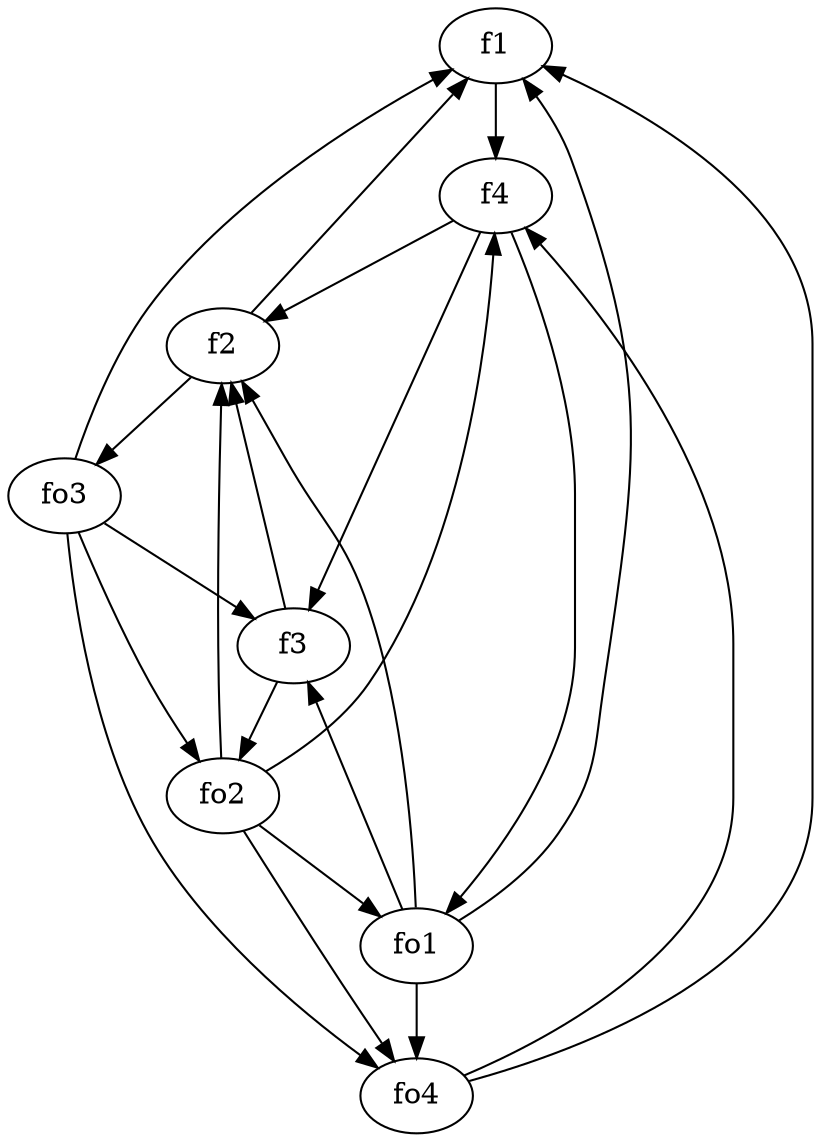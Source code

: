 strict digraph  {
f1;
f2;
f3;
f4;
fo1;
fo2;
fo3;
fo4;
f1 -> f4  [weight=2];
f2 -> f1  [weight=2];
f2 -> fo3  [weight=2];
f3 -> fo2  [weight=2];
f3 -> f2  [weight=2];
f4 -> f3  [weight=2];
f4 -> f2  [weight=2];
f4 -> fo1  [weight=2];
fo1 -> f2  [weight=2];
fo1 -> f3  [weight=2];
fo1 -> fo4  [weight=2];
fo1 -> f1  [weight=2];
fo2 -> fo4  [weight=2];
fo2 -> fo1  [weight=2];
fo2 -> f2  [weight=2];
fo2 -> f4  [weight=2];
fo3 -> f3  [weight=2];
fo3 -> f1  [weight=2];
fo3 -> fo4  [weight=2];
fo3 -> fo2  [weight=2];
fo4 -> f4  [weight=2];
fo4 -> f1  [weight=2];
}
